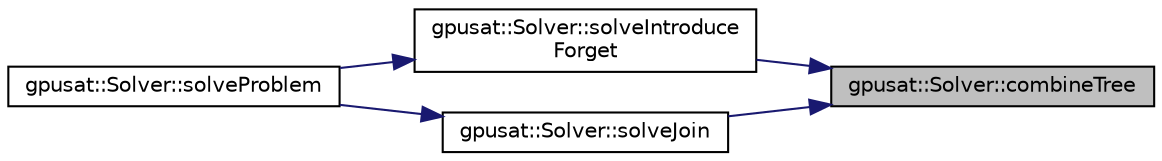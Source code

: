 digraph "gpusat::Solver::combineTree"
{
 // INTERACTIVE_SVG=YES
 // LATEX_PDF_SIZE
  edge [fontname="Helvetica",fontsize="10",labelfontname="Helvetica",labelfontsize="10"];
  node [fontname="Helvetica",fontsize="10",shape=record];
  rankdir="RL";
  Node1 [label="gpusat::Solver::combineTree",height=0.2,width=0.4,color="black", fillcolor="grey75", style="filled", fontcolor="black",tooltip=" "];
  Node1 -> Node2 [dir="back",color="midnightblue",fontsize="10",style="solid",fontname="Helvetica"];
  Node2 [label="gpusat::Solver::solveIntroduce\lForget",height=0.2,width=0.4,color="black", fillcolor="white", style="filled",URL="$classgpusat_1_1_solver.html#a40781bade0390fd7802658d5b3c545b9",tooltip=" "];
  Node2 -> Node3 [dir="back",color="midnightblue",fontsize="10",style="solid",fontname="Helvetica"];
  Node3 [label="gpusat::Solver::solveProblem",height=0.2,width=0.4,color="black", fillcolor="white", style="filled",URL="$classgpusat_1_1_solver.html#ae0fed660431502c4ff23b011de6207ca",tooltip="Solves the sat formula with a given decomposition."];
  Node1 -> Node4 [dir="back",color="midnightblue",fontsize="10",style="solid",fontname="Helvetica"];
  Node4 [label="gpusat::Solver::solveJoin",height=0.2,width=0.4,color="black", fillcolor="white", style="filled",URL="$classgpusat_1_1_solver.html#a023194e12a492df6c89aa6d85e133875",tooltip=" "];
  Node4 -> Node3 [dir="back",color="midnightblue",fontsize="10",style="solid",fontname="Helvetica"];
}
